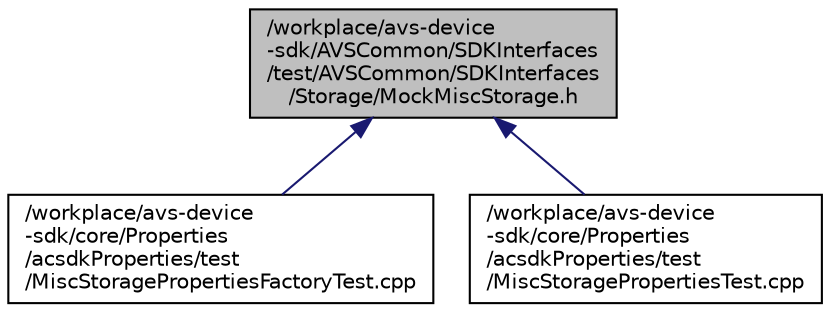 digraph "/workplace/avs-device-sdk/AVSCommon/SDKInterfaces/test/AVSCommon/SDKInterfaces/Storage/MockMiscStorage.h"
{
  edge [fontname="Helvetica",fontsize="10",labelfontname="Helvetica",labelfontsize="10"];
  node [fontname="Helvetica",fontsize="10",shape=record];
  Node7 [label="/workplace/avs-device\l-sdk/AVSCommon/SDKInterfaces\l/test/AVSCommon/SDKInterfaces\l/Storage/MockMiscStorage.h",height=0.2,width=0.4,color="black", fillcolor="grey75", style="filled", fontcolor="black"];
  Node7 -> Node8 [dir="back",color="midnightblue",fontsize="10",style="solid",fontname="Helvetica"];
  Node8 [label="/workplace/avs-device\l-sdk/core/Properties\l/acsdkProperties/test\l/MiscStoragePropertiesFactoryTest.cpp",height=0.2,width=0.4,color="black", fillcolor="white", style="filled",URL="$_misc_storage_properties_factory_test_8cpp.html"];
  Node7 -> Node9 [dir="back",color="midnightblue",fontsize="10",style="solid",fontname="Helvetica"];
  Node9 [label="/workplace/avs-device\l-sdk/core/Properties\l/acsdkProperties/test\l/MiscStoragePropertiesTest.cpp",height=0.2,width=0.4,color="black", fillcolor="white", style="filled",URL="$_misc_storage_properties_test_8cpp.html"];
}
